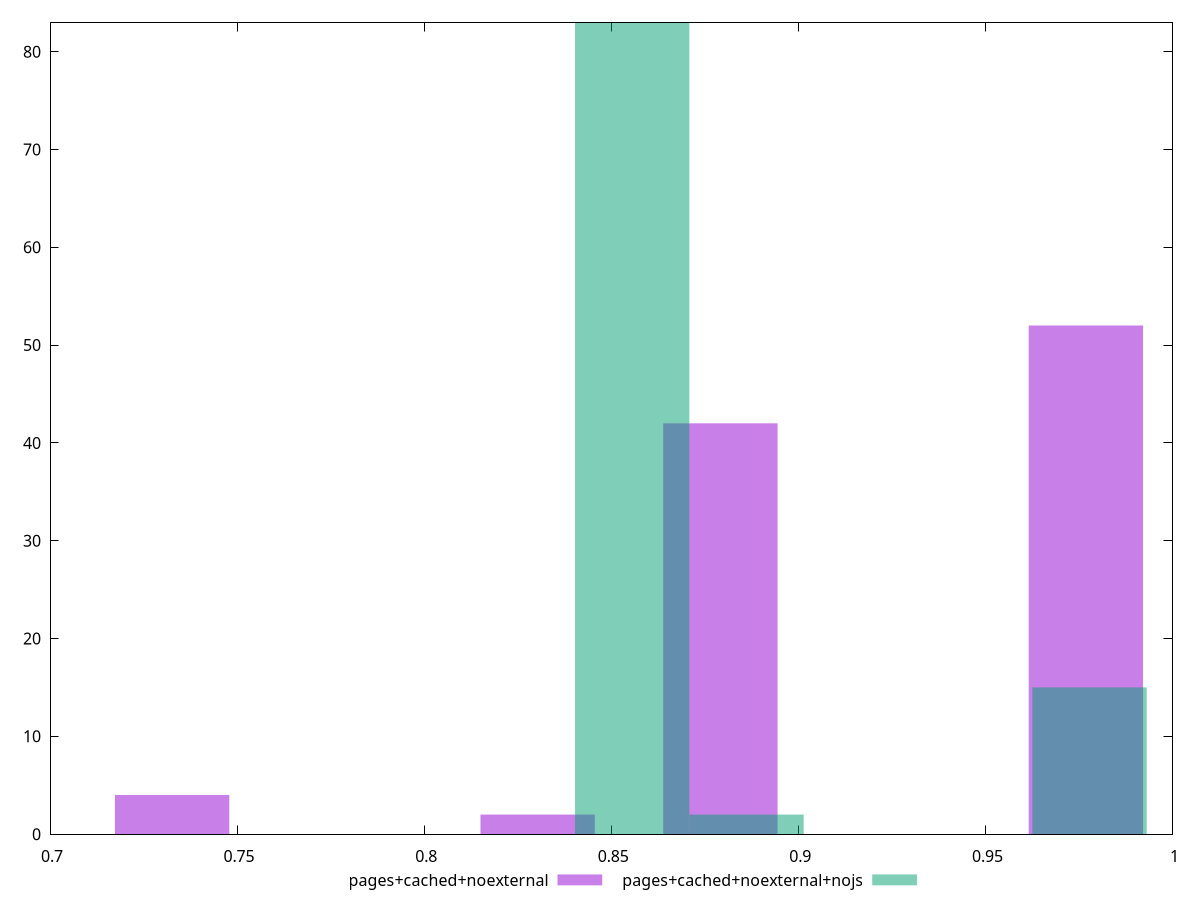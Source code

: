 $_pagesCachedNoexternal <<EOF
0.8791686324893329 42
0.9768540360992588 52
0.83032593068437 2
0.732640527074444 4
EOF
$_pagesCachedNoexternalNojs <<EOF
0.9778261034804282 15
0.8555978405453747 83
0.8861549062791381 2
EOF
set key outside below
set terminal pngcairo
set output "report_00004_2020-11-02T20-21-41.718Z/uses-http2/uses-http2_pages+cached+noexternal_pages+cached+noexternal+nojs+hist.png"
set boxwidth 0.03055706573376338
set style fill transparent solid 0.5 noborder
set yrange [0:83]
plot $_pagesCachedNoexternal title "pages+cached+noexternal" with boxes ,$_pagesCachedNoexternalNojs title "pages+cached+noexternal+nojs" with boxes ,